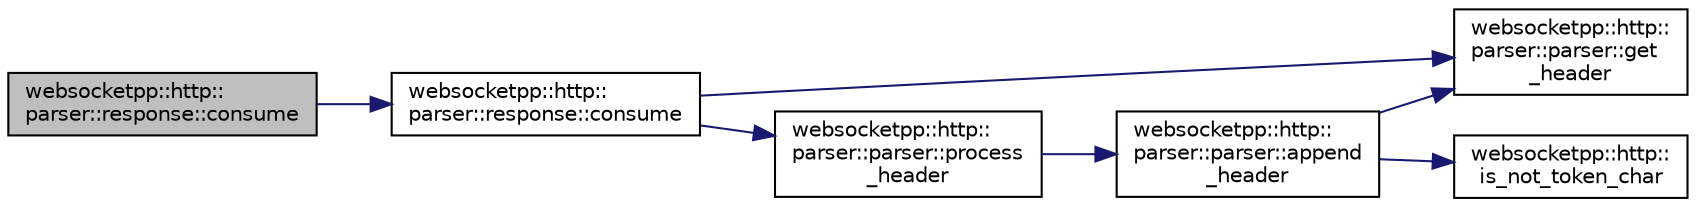 digraph "websocketpp::http::parser::response::consume"
{
  edge [fontname="Helvetica",fontsize="10",labelfontname="Helvetica",labelfontsize="10"];
  node [fontname="Helvetica",fontsize="10",shape=record];
  rankdir="LR";
  Node7 [label="websocketpp::http::\lparser::response::consume",height=0.2,width=0.4,color="black", fillcolor="grey75", style="filled", fontcolor="black"];
  Node7 -> Node8 [color="midnightblue",fontsize="10",style="solid",fontname="Helvetica"];
  Node8 [label="websocketpp::http::\lparser::response::consume",height=0.2,width=0.4,color="black", fillcolor="white", style="filled",URL="$classwebsocketpp_1_1http_1_1parser_1_1response.html#ae99b8f1287898b74d1963b95347ab838",tooltip="Process bytes in the input buffer. "];
  Node8 -> Node9 [color="midnightblue",fontsize="10",style="solid",fontname="Helvetica"];
  Node9 [label="websocketpp::http::\lparser::parser::get\l_header",height=0.2,width=0.4,color="black", fillcolor="white", style="filled",URL="$classwebsocketpp_1_1http_1_1parser_1_1parser.html#ae8a8f833c3fb01f1553a26e77f380367",tooltip="Get the value of an HTTP header. "];
  Node8 -> Node10 [color="midnightblue",fontsize="10",style="solid",fontname="Helvetica"];
  Node10 [label="websocketpp::http::\lparser::parser::process\l_header",height=0.2,width=0.4,color="black", fillcolor="white", style="filled",URL="$classwebsocketpp_1_1http_1_1parser_1_1parser.html#a4dbb443fd916f8b4306e7afdb2e8ff45",tooltip="Process a header line. "];
  Node10 -> Node11 [color="midnightblue",fontsize="10",style="solid",fontname="Helvetica"];
  Node11 [label="websocketpp::http::\lparser::parser::append\l_header",height=0.2,width=0.4,color="black", fillcolor="white", style="filled",URL="$classwebsocketpp_1_1http_1_1parser_1_1parser.html#abd39762de5ec467a29a537d79602b603",tooltip="Append a value to an existing HTTP header. "];
  Node11 -> Node12 [color="midnightblue",fontsize="10",style="solid",fontname="Helvetica"];
  Node12 [label="websocketpp::http::\lis_not_token_char",height=0.2,width=0.4,color="black", fillcolor="white", style="filled",URL="$namespacewebsocketpp_1_1http.html#a45a9b60b72b68de7b32fb75d89ad4c04",tooltip="Is the character a non-token. "];
  Node11 -> Node9 [color="midnightblue",fontsize="10",style="solid",fontname="Helvetica"];
}
